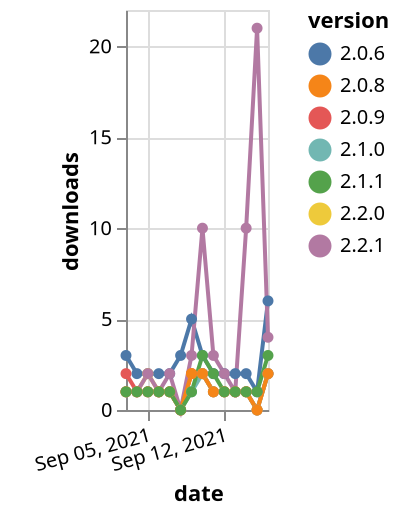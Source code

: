 {"$schema": "https://vega.github.io/schema/vega-lite/v5.json", "description": "A simple bar chart with embedded data.", "data": {"values": [{"date": "2021-09-03", "total": 3357, "delta": 3, "version": "2.0.6"}, {"date": "2021-09-04", "total": 3359, "delta": 2, "version": "2.0.6"}, {"date": "2021-09-05", "total": 3361, "delta": 2, "version": "2.0.6"}, {"date": "2021-09-06", "total": 3363, "delta": 2, "version": "2.0.6"}, {"date": "2021-09-07", "total": 3365, "delta": 2, "version": "2.0.6"}, {"date": "2021-09-08", "total": 3368, "delta": 3, "version": "2.0.6"}, {"date": "2021-09-09", "total": 3373, "delta": 5, "version": "2.0.6"}, {"date": "2021-09-10", "total": 3376, "delta": 3, "version": "2.0.6"}, {"date": "2021-09-11", "total": 3378, "delta": 2, "version": "2.0.6"}, {"date": "2021-09-12", "total": 3380, "delta": 2, "version": "2.0.6"}, {"date": "2021-09-13", "total": 3382, "delta": 2, "version": "2.0.6"}, {"date": "2021-09-14", "total": 3384, "delta": 2, "version": "2.0.6"}, {"date": "2021-09-15", "total": 3385, "delta": 1, "version": "2.0.6"}, {"date": "2021-09-16", "total": 3391, "delta": 6, "version": "2.0.6"}, {"date": "2021-09-03", "total": 587, "delta": 1, "version": "2.2.0"}, {"date": "2021-09-04", "total": 588, "delta": 1, "version": "2.2.0"}, {"date": "2021-09-05", "total": 590, "delta": 2, "version": "2.2.0"}, {"date": "2021-09-06", "total": 591, "delta": 1, "version": "2.2.0"}, {"date": "2021-09-07", "total": 592, "delta": 1, "version": "2.2.0"}, {"date": "2021-09-08", "total": 592, "delta": 0, "version": "2.2.0"}, {"date": "2021-09-09", "total": 594, "delta": 2, "version": "2.2.0"}, {"date": "2021-09-10", "total": 596, "delta": 2, "version": "2.2.0"}, {"date": "2021-09-11", "total": 597, "delta": 1, "version": "2.2.0"}, {"date": "2021-09-12", "total": 598, "delta": 1, "version": "2.2.0"}, {"date": "2021-09-13", "total": 599, "delta": 1, "version": "2.2.0"}, {"date": "2021-09-14", "total": 600, "delta": 1, "version": "2.2.0"}, {"date": "2021-09-15", "total": 600, "delta": 0, "version": "2.2.0"}, {"date": "2021-09-16", "total": 602, "delta": 2, "version": "2.2.0"}, {"date": "2021-09-03", "total": 365, "delta": 2, "version": "2.0.9"}, {"date": "2021-09-04", "total": 366, "delta": 1, "version": "2.0.9"}, {"date": "2021-09-05", "total": 367, "delta": 1, "version": "2.0.9"}, {"date": "2021-09-06", "total": 368, "delta": 1, "version": "2.0.9"}, {"date": "2021-09-07", "total": 369, "delta": 1, "version": "2.0.9"}, {"date": "2021-09-08", "total": 369, "delta": 0, "version": "2.0.9"}, {"date": "2021-09-09", "total": 371, "delta": 2, "version": "2.0.9"}, {"date": "2021-09-10", "total": 373, "delta": 2, "version": "2.0.9"}, {"date": "2021-09-11", "total": 374, "delta": 1, "version": "2.0.9"}, {"date": "2021-09-12", "total": 375, "delta": 1, "version": "2.0.9"}, {"date": "2021-09-13", "total": 376, "delta": 1, "version": "2.0.9"}, {"date": "2021-09-14", "total": 377, "delta": 1, "version": "2.0.9"}, {"date": "2021-09-15", "total": 377, "delta": 0, "version": "2.0.9"}, {"date": "2021-09-16", "total": 379, "delta": 2, "version": "2.0.9"}, {"date": "2021-09-03", "total": 180, "delta": 1, "version": "2.1.0"}, {"date": "2021-09-04", "total": 181, "delta": 1, "version": "2.1.0"}, {"date": "2021-09-05", "total": 182, "delta": 1, "version": "2.1.0"}, {"date": "2021-09-06", "total": 183, "delta": 1, "version": "2.1.0"}, {"date": "2021-09-07", "total": 184, "delta": 1, "version": "2.1.0"}, {"date": "2021-09-08", "total": 184, "delta": 0, "version": "2.1.0"}, {"date": "2021-09-09", "total": 185, "delta": 1, "version": "2.1.0"}, {"date": "2021-09-10", "total": 187, "delta": 2, "version": "2.1.0"}, {"date": "2021-09-11", "total": 188, "delta": 1, "version": "2.1.0"}, {"date": "2021-09-12", "total": 189, "delta": 1, "version": "2.1.0"}, {"date": "2021-09-13", "total": 190, "delta": 1, "version": "2.1.0"}, {"date": "2021-09-14", "total": 191, "delta": 1, "version": "2.1.0"}, {"date": "2021-09-15", "total": 191, "delta": 0, "version": "2.1.0"}, {"date": "2021-09-16", "total": 193, "delta": 2, "version": "2.1.0"}, {"date": "2021-09-03", "total": 478, "delta": 1, "version": "2.2.1"}, {"date": "2021-09-04", "total": 479, "delta": 1, "version": "2.2.1"}, {"date": "2021-09-05", "total": 481, "delta": 2, "version": "2.2.1"}, {"date": "2021-09-06", "total": 482, "delta": 1, "version": "2.2.1"}, {"date": "2021-09-07", "total": 484, "delta": 2, "version": "2.2.1"}, {"date": "2021-09-08", "total": 484, "delta": 0, "version": "2.2.1"}, {"date": "2021-09-09", "total": 487, "delta": 3, "version": "2.2.1"}, {"date": "2021-09-10", "total": 497, "delta": 10, "version": "2.2.1"}, {"date": "2021-09-11", "total": 500, "delta": 3, "version": "2.2.1"}, {"date": "2021-09-12", "total": 502, "delta": 2, "version": "2.2.1"}, {"date": "2021-09-13", "total": 503, "delta": 1, "version": "2.2.1"}, {"date": "2021-09-14", "total": 513, "delta": 10, "version": "2.2.1"}, {"date": "2021-09-15", "total": 534, "delta": 21, "version": "2.2.1"}, {"date": "2021-09-16", "total": 538, "delta": 4, "version": "2.2.1"}, {"date": "2021-09-03", "total": 259, "delta": 1, "version": "2.0.8"}, {"date": "2021-09-04", "total": 260, "delta": 1, "version": "2.0.8"}, {"date": "2021-09-05", "total": 261, "delta": 1, "version": "2.0.8"}, {"date": "2021-09-06", "total": 262, "delta": 1, "version": "2.0.8"}, {"date": "2021-09-07", "total": 263, "delta": 1, "version": "2.0.8"}, {"date": "2021-09-08", "total": 263, "delta": 0, "version": "2.0.8"}, {"date": "2021-09-09", "total": 265, "delta": 2, "version": "2.0.8"}, {"date": "2021-09-10", "total": 267, "delta": 2, "version": "2.0.8"}, {"date": "2021-09-11", "total": 268, "delta": 1, "version": "2.0.8"}, {"date": "2021-09-12", "total": 269, "delta": 1, "version": "2.0.8"}, {"date": "2021-09-13", "total": 270, "delta": 1, "version": "2.0.8"}, {"date": "2021-09-14", "total": 271, "delta": 1, "version": "2.0.8"}, {"date": "2021-09-15", "total": 271, "delta": 0, "version": "2.0.8"}, {"date": "2021-09-16", "total": 273, "delta": 2, "version": "2.0.8"}, {"date": "2021-09-03", "total": 350, "delta": 1, "version": "2.1.1"}, {"date": "2021-09-04", "total": 351, "delta": 1, "version": "2.1.1"}, {"date": "2021-09-05", "total": 352, "delta": 1, "version": "2.1.1"}, {"date": "2021-09-06", "total": 353, "delta": 1, "version": "2.1.1"}, {"date": "2021-09-07", "total": 354, "delta": 1, "version": "2.1.1"}, {"date": "2021-09-08", "total": 354, "delta": 0, "version": "2.1.1"}, {"date": "2021-09-09", "total": 355, "delta": 1, "version": "2.1.1"}, {"date": "2021-09-10", "total": 358, "delta": 3, "version": "2.1.1"}, {"date": "2021-09-11", "total": 360, "delta": 2, "version": "2.1.1"}, {"date": "2021-09-12", "total": 361, "delta": 1, "version": "2.1.1"}, {"date": "2021-09-13", "total": 362, "delta": 1, "version": "2.1.1"}, {"date": "2021-09-14", "total": 363, "delta": 1, "version": "2.1.1"}, {"date": "2021-09-15", "total": 364, "delta": 1, "version": "2.1.1"}, {"date": "2021-09-16", "total": 367, "delta": 3, "version": "2.1.1"}]}, "width": "container", "mark": {"type": "line", "point": {"filled": true}}, "encoding": {"x": {"field": "date", "type": "temporal", "timeUnit": "yearmonthdate", "title": "date", "axis": {"labelAngle": -15}}, "y": {"field": "delta", "type": "quantitative", "title": "downloads"}, "color": {"field": "version", "type": "nominal"}, "tooltip": {"field": "delta"}}}